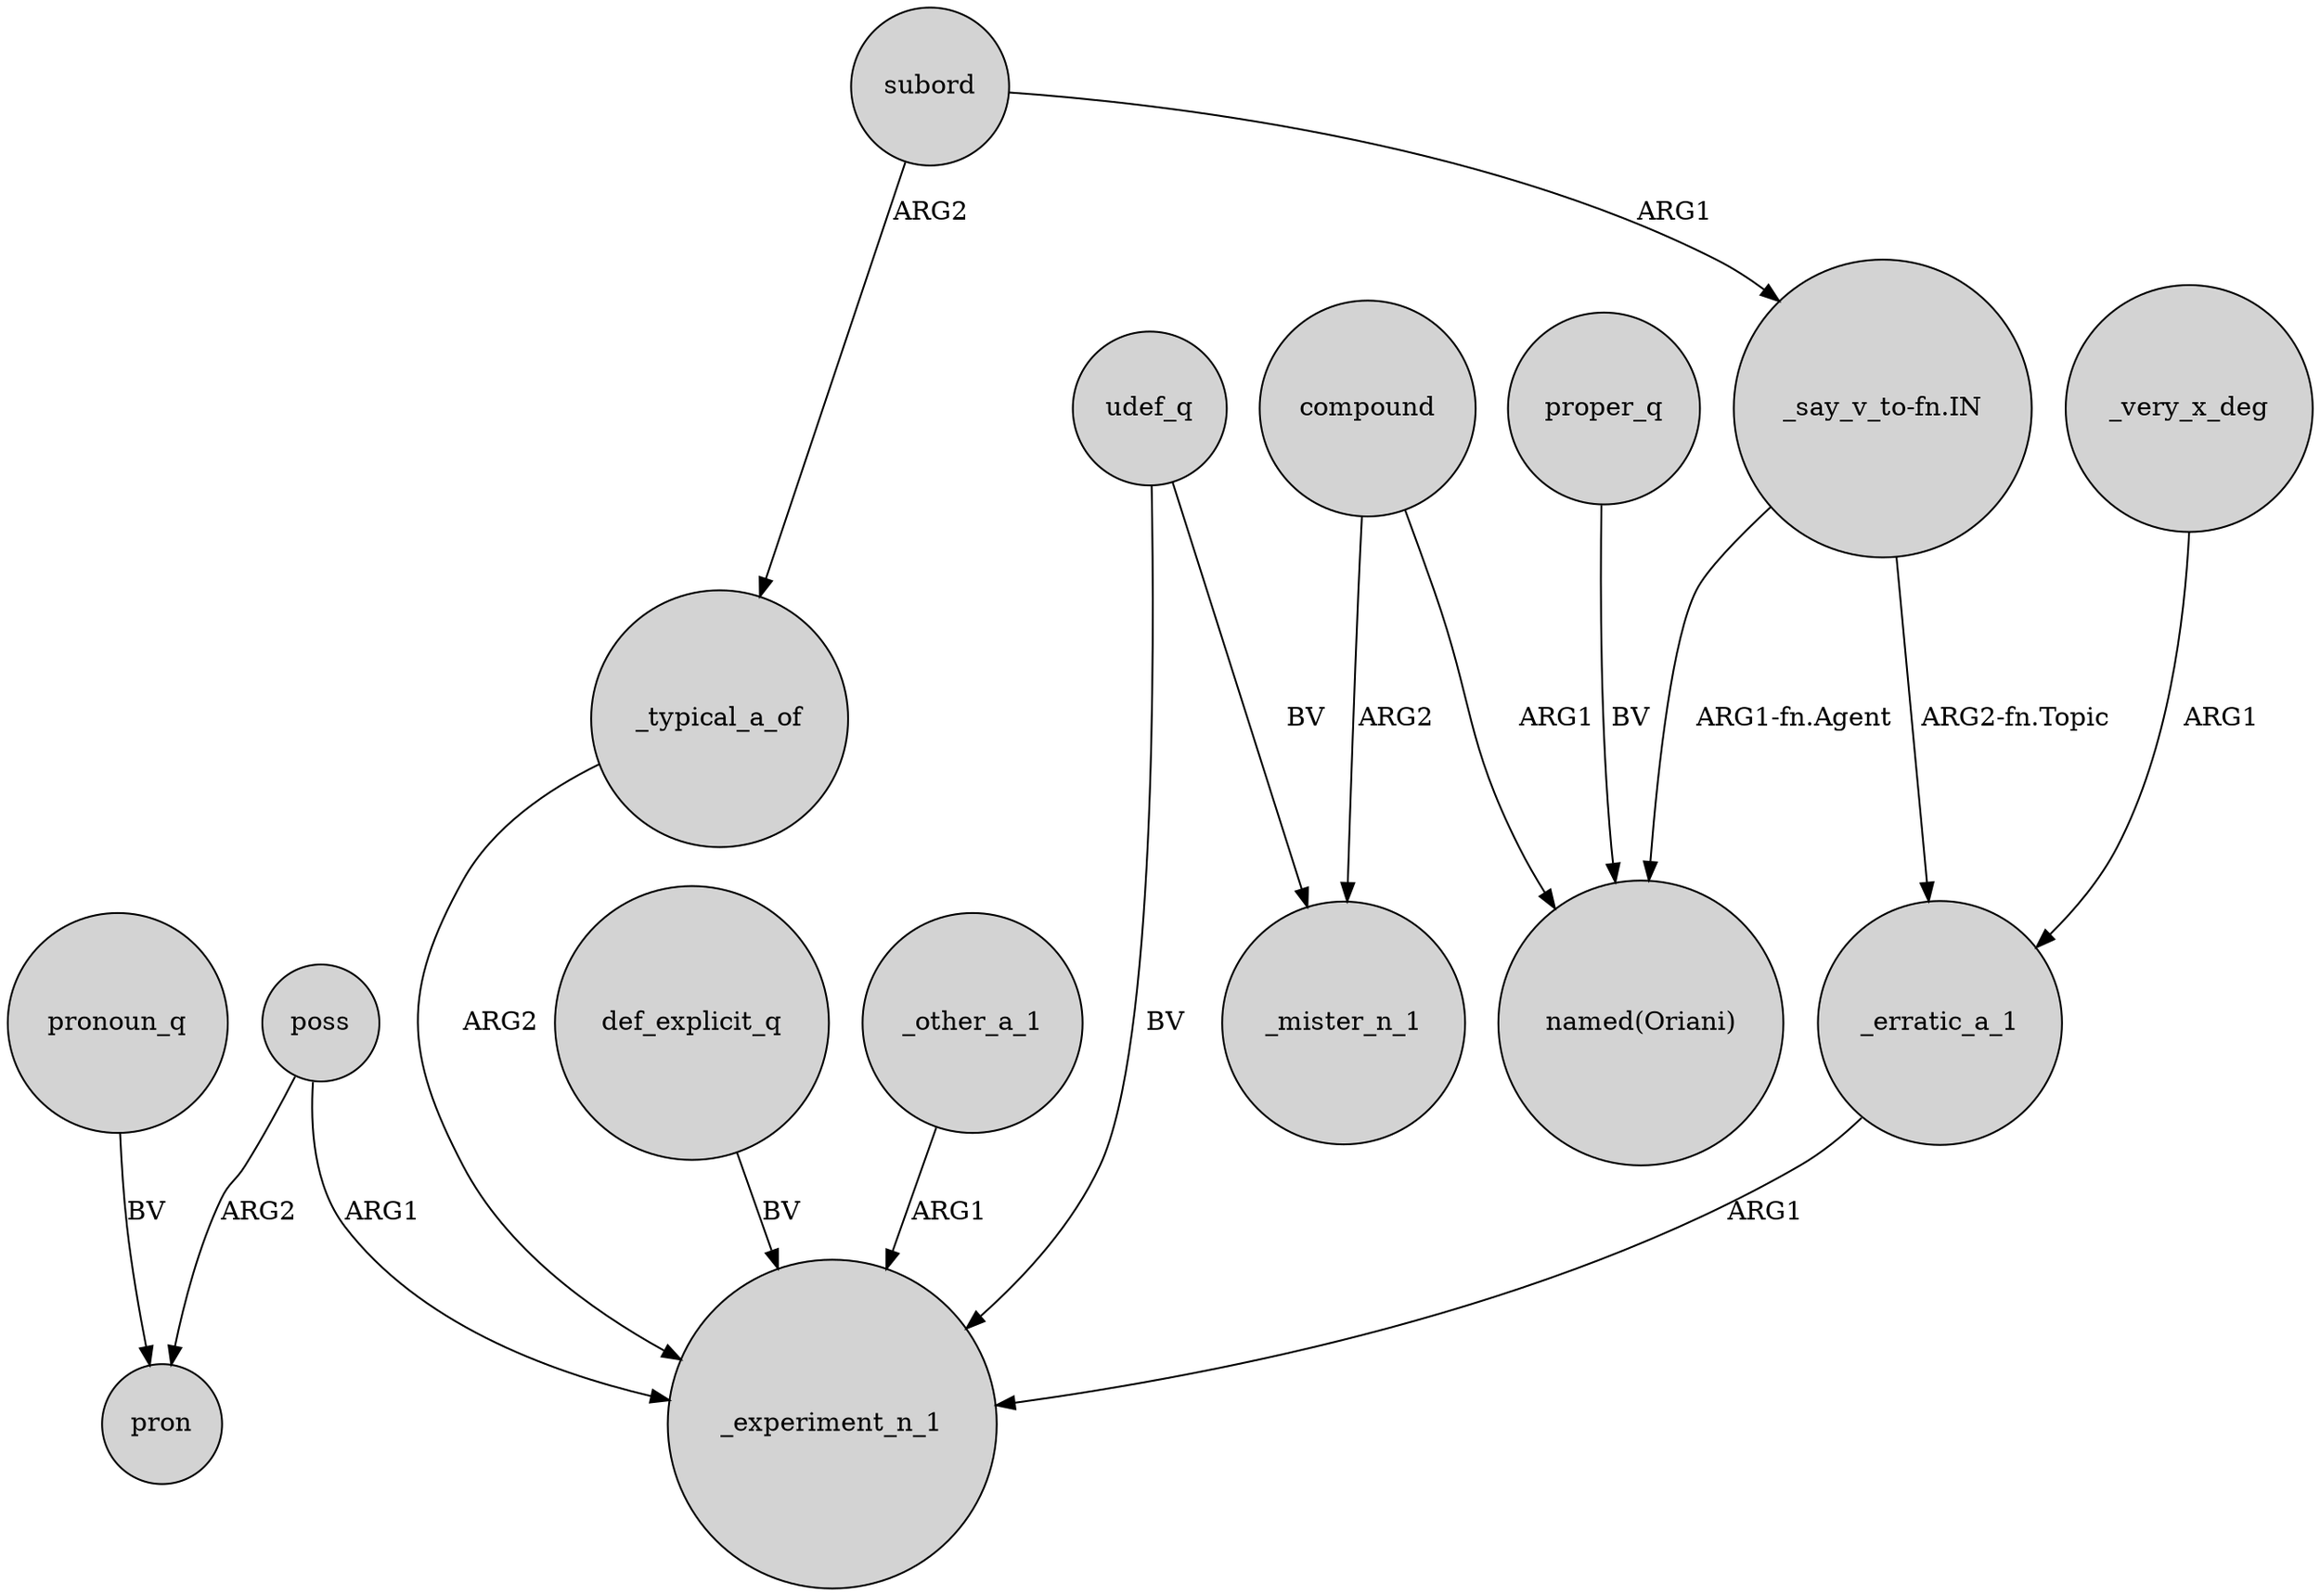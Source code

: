 digraph {
	node [shape=circle style=filled]
	"_say_v_to-fn.IN" -> "named(Oriani)" [label="ARG1-fn.Agent"]
	poss -> _experiment_n_1 [label=ARG1]
	udef_q -> _mister_n_1 [label=BV]
	compound -> "named(Oriani)" [label=ARG1]
	def_explicit_q -> _experiment_n_1 [label=BV]
	_erratic_a_1 -> _experiment_n_1 [label=ARG1]
	_other_a_1 -> _experiment_n_1 [label=ARG1]
	subord -> "_say_v_to-fn.IN" [label=ARG1]
	proper_q -> "named(Oriani)" [label=BV]
	_very_x_deg -> _erratic_a_1 [label=ARG1]
	poss -> pron [label=ARG2]
	subord -> _typical_a_of [label=ARG2]
	"_say_v_to-fn.IN" -> _erratic_a_1 [label="ARG2-fn.Topic"]
	udef_q -> _experiment_n_1 [label=BV]
	compound -> _mister_n_1 [label=ARG2]
	_typical_a_of -> _experiment_n_1 [label=ARG2]
	pronoun_q -> pron [label=BV]
}
